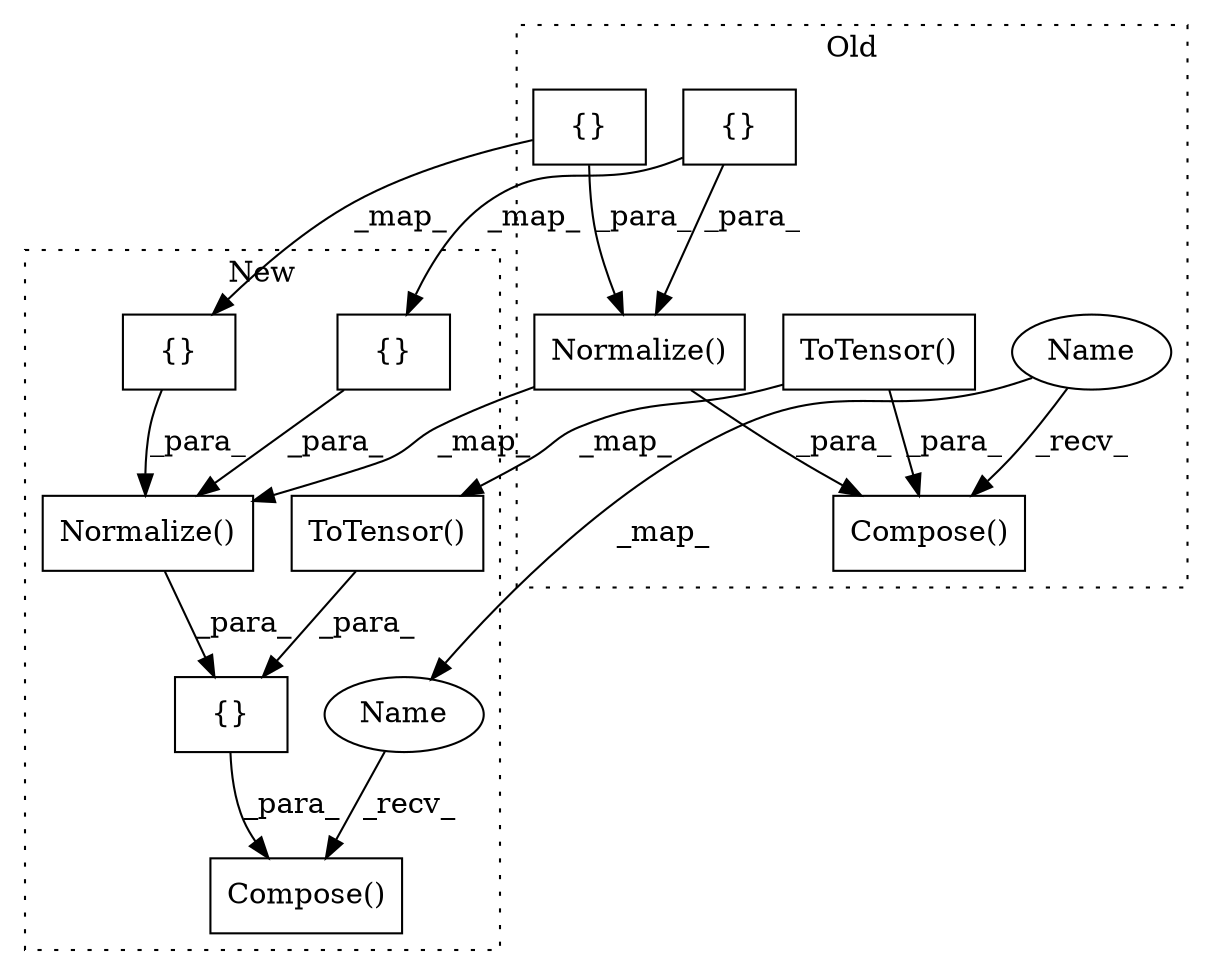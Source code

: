 digraph G {
subgraph cluster0 {
1 [label="Normalize()" a="75" s="304,360" l="12,1" shape="box"];
4 [label="ToTensor()" a="75" s="282" l="12" shape="box"];
6 [label="{}" a="59" s="316,336" l="1,0" shape="box"];
9 [label="Compose()" a="75" s="111,391" l="19,7" shape="box"];
10 [label="{}" a="59" s="339,359" l="1,0" shape="box"];
12 [label="Name" a="87" s="111" l="1" shape="ellipse"];
label = "Old";
style="dotted";
}
subgraph cluster1 {
2 [label="Normalize()" a="75" s="298,354" l="12,1" shape="box"];
3 [label="{}" a="59" s="128,386" l="11,0" shape="box"];
5 [label="ToTensor()" a="75" s="275" l="12" shape="box"];
7 [label="{}" a="59" s="310,330" l="1,0" shape="box"];
8 [label="Compose()" a="75" s="118,394" l="10,1" shape="box"];
11 [label="{}" a="59" s="333,353" l="1,0" shape="box"];
13 [label="Name" a="87" s="118" l="1" shape="ellipse"];
label = "New";
style="dotted";
}
1 -> 2 [label="_map_"];
1 -> 9 [label="_para_"];
2 -> 3 [label="_para_"];
3 -> 8 [label="_para_"];
4 -> 9 [label="_para_"];
4 -> 5 [label="_map_"];
5 -> 3 [label="_para_"];
6 -> 1 [label="_para_"];
6 -> 7 [label="_map_"];
7 -> 2 [label="_para_"];
10 -> 11 [label="_map_"];
10 -> 1 [label="_para_"];
11 -> 2 [label="_para_"];
12 -> 9 [label="_recv_"];
12 -> 13 [label="_map_"];
13 -> 8 [label="_recv_"];
}